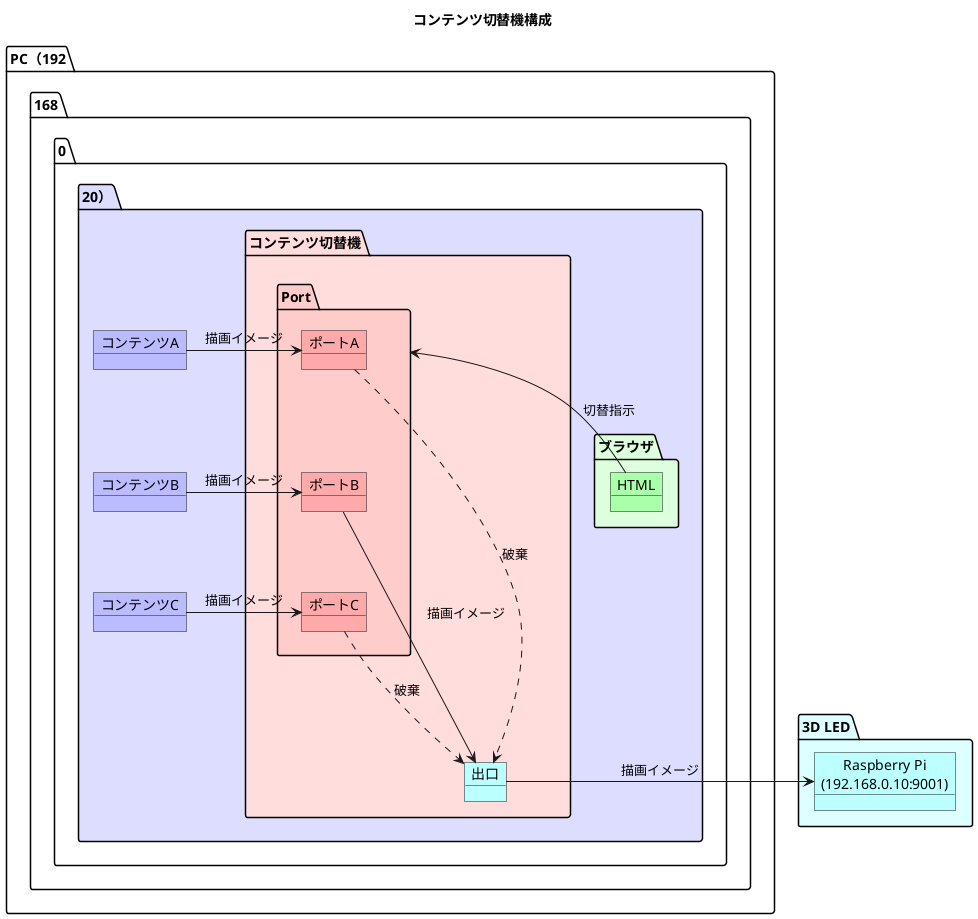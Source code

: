 @startuml
title コンテンツ切替機構成

package PC（192.168.0.20） #ddf {
  object "コンテンツA" as contenta #bbf
  object "コンテンツB" as contentb #bbf
  object "コンテンツC" as contentc #bbf
  contenta -[hidden]-> contentb
  contentb -[hidden]-> contentc
  package "コンテンツ切替機" as selector #fdd {
    package Port #fcc {
      object "ポートA" as porta #faa
      object "ポートB" as portb #faa
      object "ポートC" as portc #faa
      porta -[hidden]-> portb
      portb -[hidden]-> portc
    }
    contenta -> porta : 描画イメージ
    contentb -> portb : 描画イメージ
    contentc -> portc : 描画イメージ
    object "出口" as exit #bff
    porta ..> exit : 破棄
    portb --> exit : 描画イメージ
    portc ..> exit : 破棄
  }
  package "ブラウザ" as browser #dfd {
    object HTML #afa
  }
  HTML -u-> Port : 切替指示
}
package "3D LED" as 3dled #dff {
  object "Raspberry Pi\n(192.168.0.10:9001)" as rp #bff
}
exit -> rp : 描画イメージ

@enduml